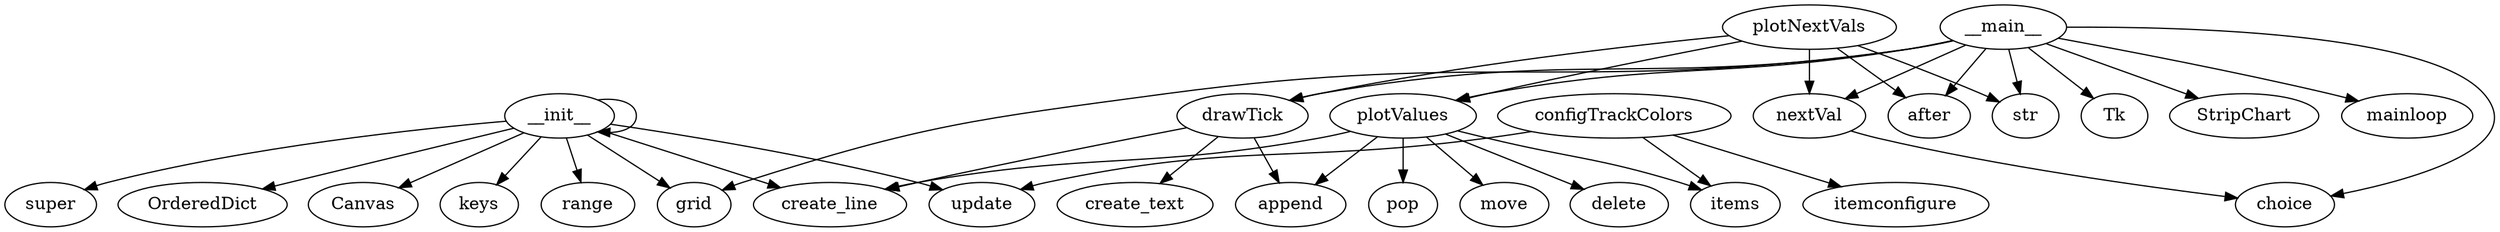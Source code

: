 digraph  {
__init__;
super;
OrderedDict;
Canvas;
grid;
create_line;
update;
keys;
range;
plotValues;
items;
delete;
pop;
move;
append;
drawTick;
create_text;
configTrackColors;
itemconfigure;
nextVal;
choice;
plotNextVals;
str;
after;
__main__;
Tk;
StripChart;
mainloop;
__init__ -> __init__;
__init__ -> super;
__init__ -> OrderedDict;
__init__ -> Canvas;
__init__ -> grid;
__init__ -> create_line;
__init__ -> update;
__init__ -> keys;
__init__ -> range;
plotValues -> items;
plotValues -> delete;
plotValues -> pop;
plotValues -> move;
plotValues -> create_line;
plotValues -> append;
drawTick -> create_line;
drawTick -> append;
drawTick -> create_text;
configTrackColors -> items;
configTrackColors -> itemconfigure;
configTrackColors -> update;
nextVal -> choice;
plotNextVals -> drawTick;
plotNextVals -> str;
plotNextVals -> nextVal;
plotNextVals -> plotValues;
plotNextVals -> after;
__main__ -> Tk;
__main__ -> StripChart;
__main__ -> grid;
__main__ -> choice;
__main__ -> drawTick;
__main__ -> str;
__main__ -> nextVal;
__main__ -> plotValues;
__main__ -> after;
__main__ -> mainloop;
}
